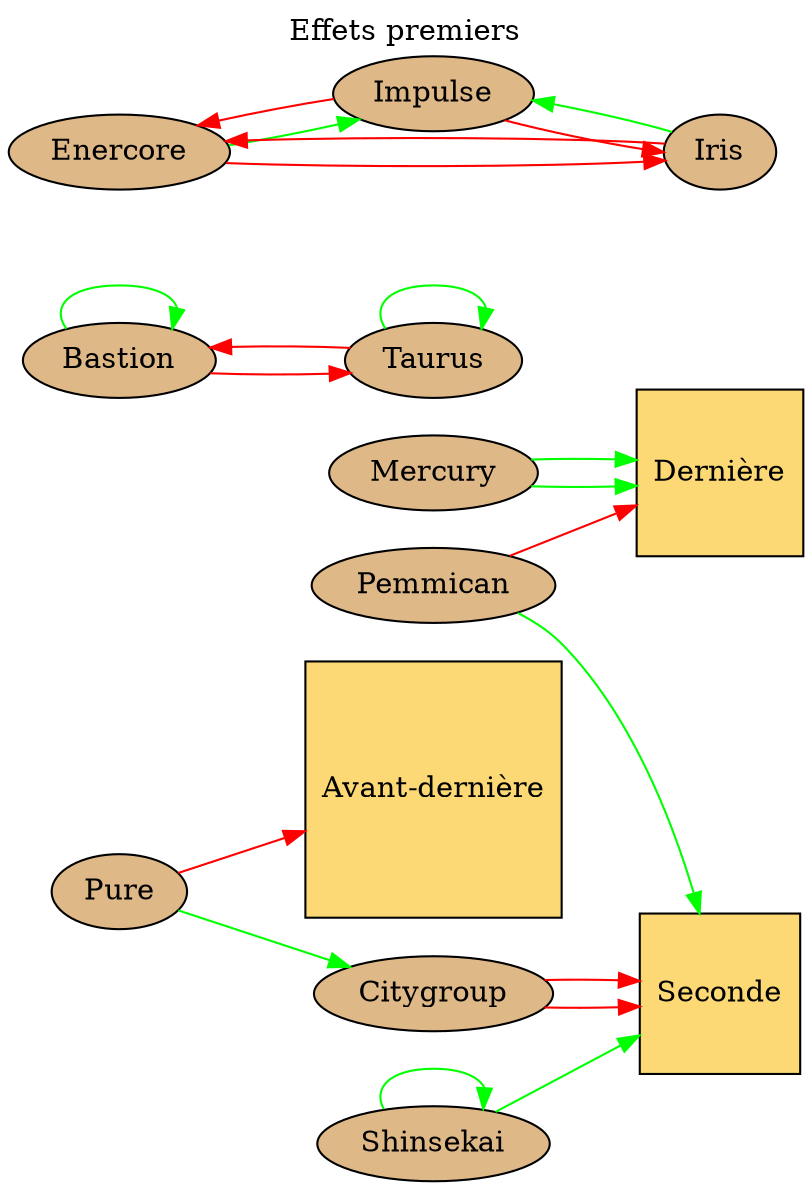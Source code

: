 # dot -T svg data/graphviz/first.dot > website/static/graphviz/first.svg
digraph g{
	graph [
			rankdir = "LR"
			bgcolor=transparent
	];
	// title
	labelloc="t";
	label="Effets premiers";

	second [shape=square, fillcolor="#FCD975", style="filled", label="Seconde"];
	avantdernier [shape=square, fillcolor="#FCD975", style="filled", label="Avant-dernière"];
	dernier [shape=square, fillcolor="#FCD975", style="filled", label="Dernière"];

	pemmican [shape=ellipse, fillcolor="burlywood", style="filled", label="Pemmican"];
	bastion [shape=ellipse, fillcolor="burlywood", style="filled", label="Bastion"];
	citygroup [shape=ellipse, fillcolor="burlywood", style="filled", label="Citygroup"];
	enercore [shape=ellipse, fillcolor="burlywood", style="filled", label="Enercore"];
	impulse [shape=ellipse, fillcolor="burlywood", style="filled", label="Impulse"];
	iris [shape=ellipse, fillcolor="burlywood",style="filled", label="Iris"];
	mercury [shape=ellipse, fillcolor="burlywood", style="filled", label="Mercury"];
	pure [shape=ellipse, fillcolor="burlywood", style="filled", label="Pure"];
	shinsekai [shape=ellipse, fillcolor="burlywood", style="filled", label="Shinsekai"];
	taurus [shape=ellipse, fillcolor="burlywood", style="filled", label="Taurus"];

	pemmican -> dernier [color="red"];
	pemmican -> second [color="green"];

	bastion -> taurus [color="red"];
	bastion -> bastion [color="green"];

	taurus -> taurus [color="green"];
	taurus -> bastion [color="red"];

	citygroup-> second [color="red"];
	citygroup-> second [color="red"];

	shinsekai -> shinsekai [color="green"];
	shinsekai -> second [color="green"];

	enercore -> iris [color="red"];
	enercore -> impulse [color="green"];

	impulse -> enercore [color="red"];
	impulse -> iris [color="red"];

	iris -> enercore [color="red"];
	iris -> impulse [color="green"];

	mercury -> dernier [color="green"];
	mercury -> dernier [color="green"];

	pure -> avantdernier [color="red"];
	pure -> citygroup [color="green"];
}
